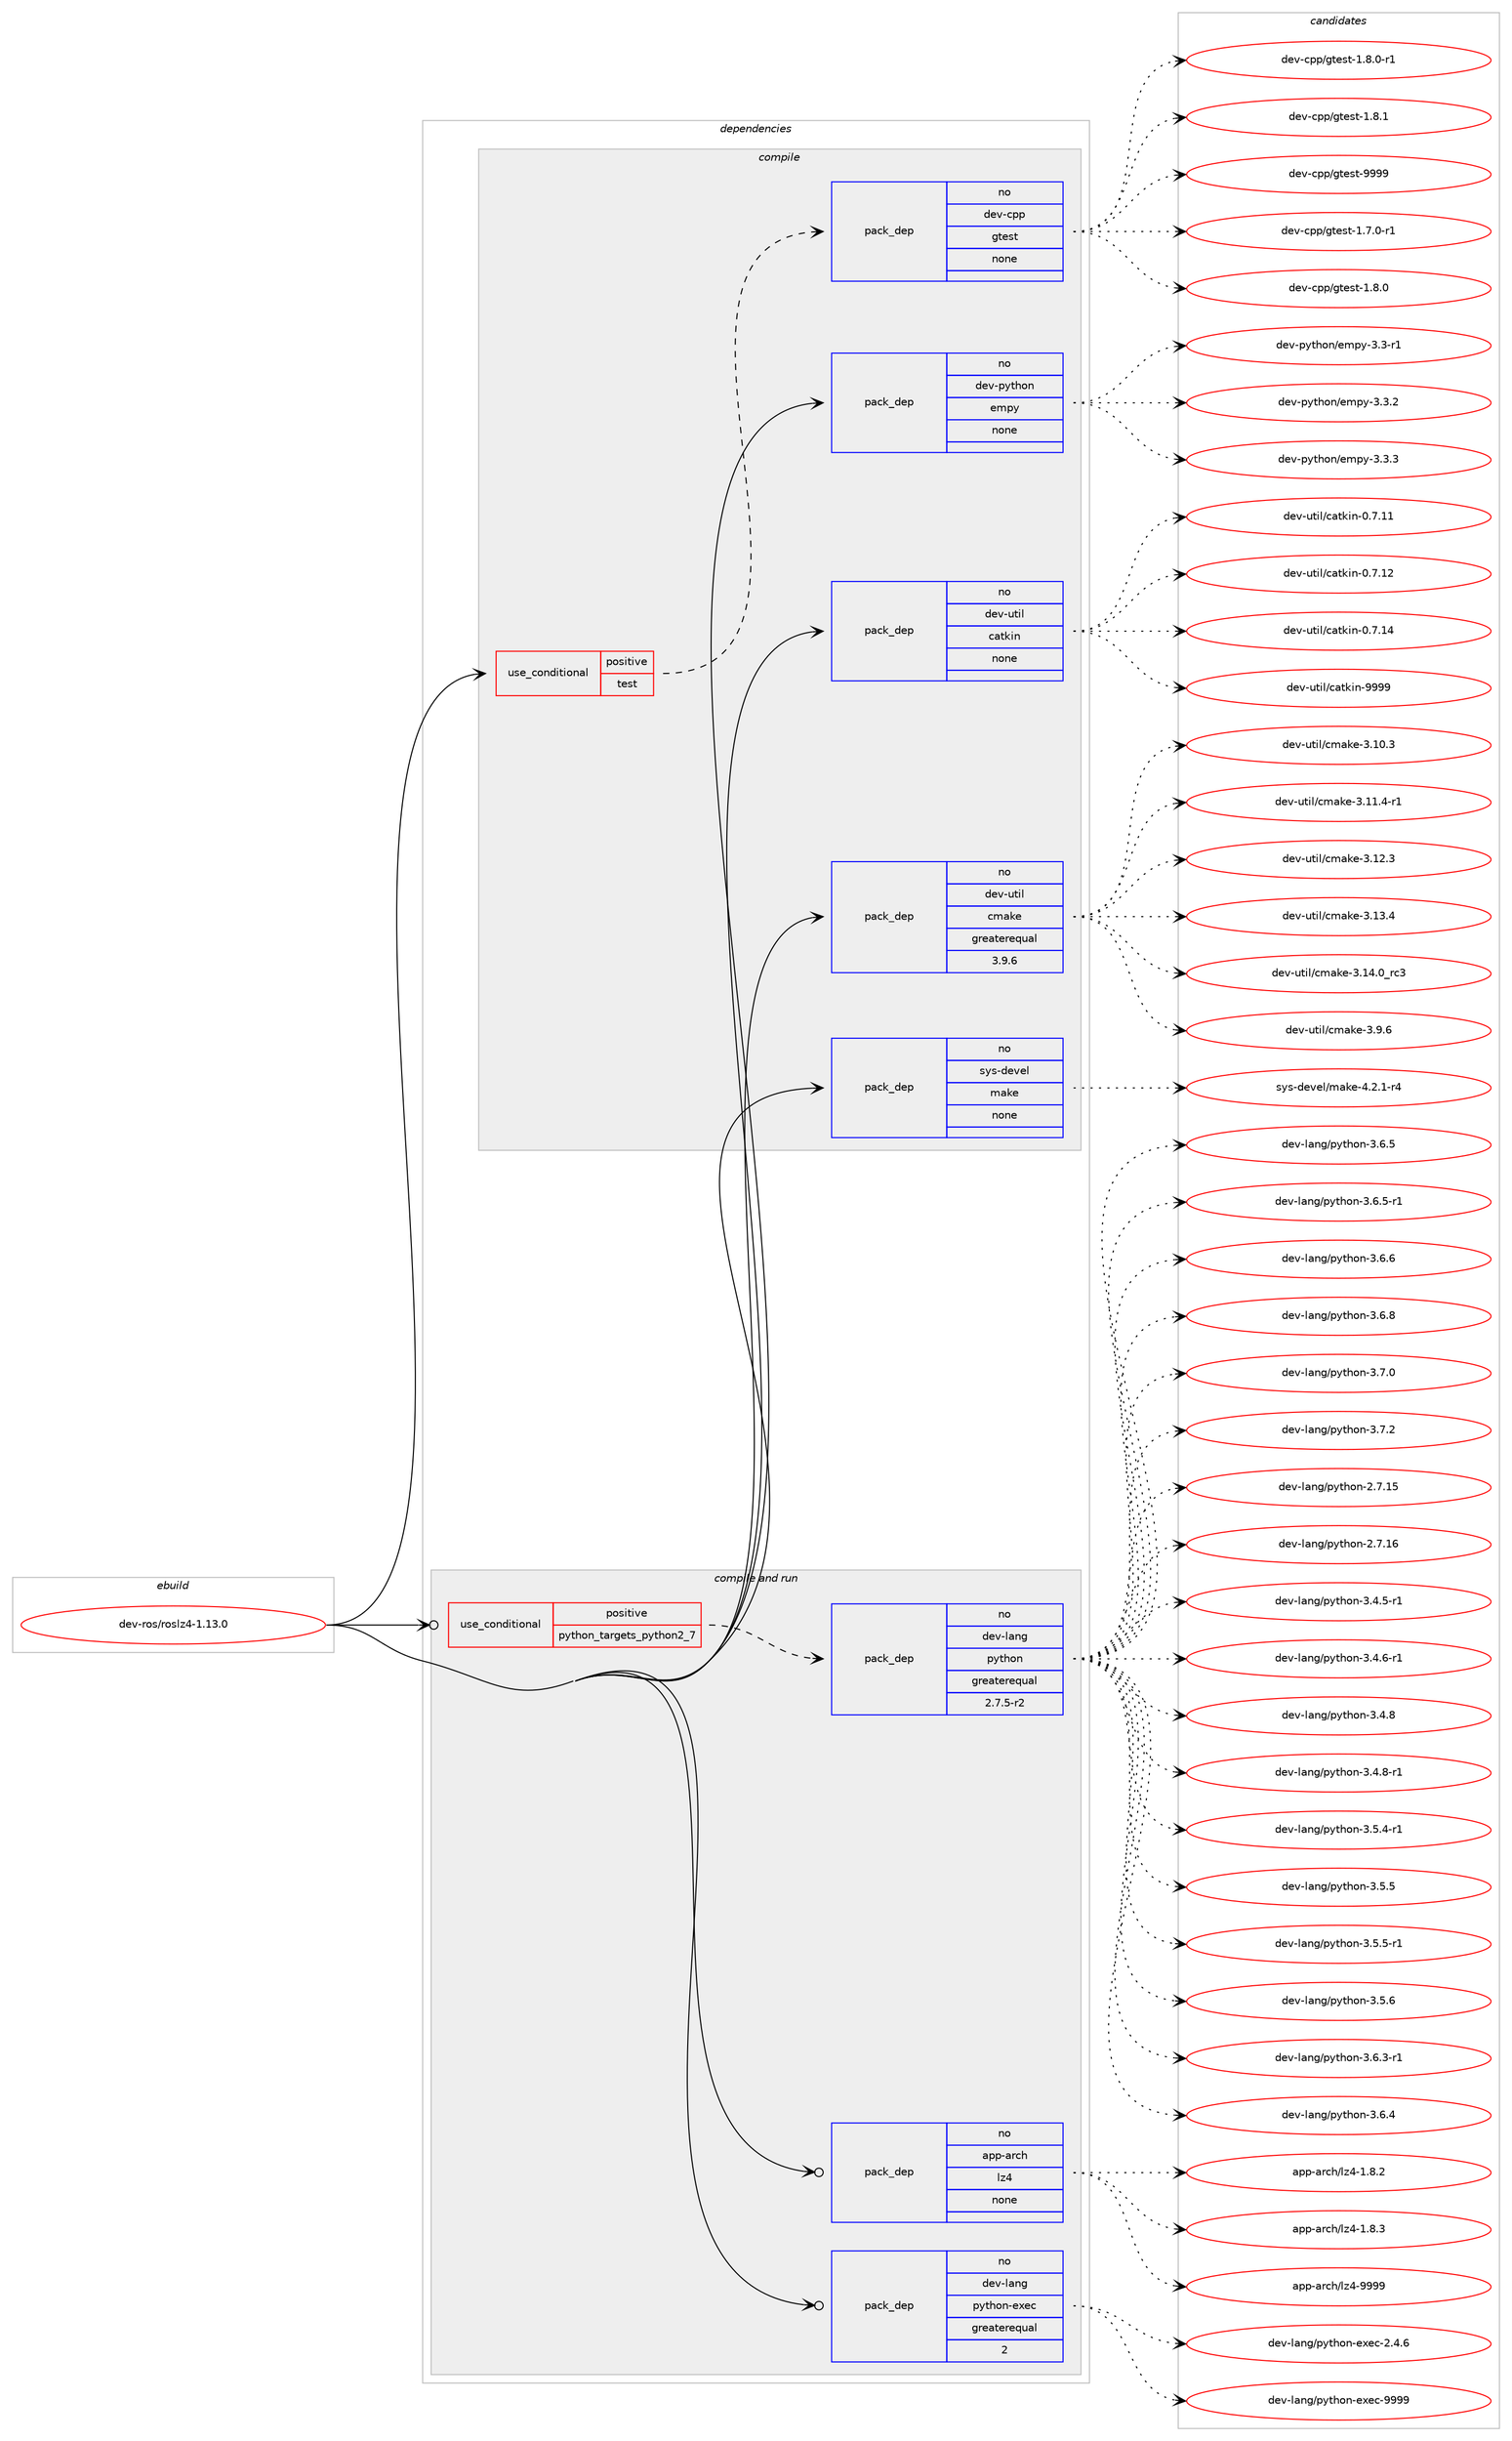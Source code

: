 digraph prolog {

# *************
# Graph options
# *************

newrank=true;
concentrate=true;
compound=true;
graph [rankdir=LR,fontname=Helvetica,fontsize=10,ranksep=1.5];#, ranksep=2.5, nodesep=0.2];
edge  [arrowhead=vee];
node  [fontname=Helvetica,fontsize=10];

# **********
# The ebuild
# **********

subgraph cluster_leftcol {
color=gray;
rank=same;
label=<<i>ebuild</i>>;
id [label="dev-ros/roslz4-1.13.0", color=red, width=4, href="../dev-ros/roslz4-1.13.0.svg"];
}

# ****************
# The dependencies
# ****************

subgraph cluster_midcol {
color=gray;
label=<<i>dependencies</i>>;
subgraph cluster_compile {
fillcolor="#eeeeee";
style=filled;
label=<<i>compile</i>>;
subgraph cond389973 {
dependency1465816 [label=<<TABLE BORDER="0" CELLBORDER="1" CELLSPACING="0" CELLPADDING="4"><TR><TD ROWSPAN="3" CELLPADDING="10">use_conditional</TD></TR><TR><TD>positive</TD></TR><TR><TD>test</TD></TR></TABLE>>, shape=none, color=red];
subgraph pack1052453 {
dependency1465817 [label=<<TABLE BORDER="0" CELLBORDER="1" CELLSPACING="0" CELLPADDING="4" WIDTH="220"><TR><TD ROWSPAN="6" CELLPADDING="30">pack_dep</TD></TR><TR><TD WIDTH="110">no</TD></TR><TR><TD>dev-cpp</TD></TR><TR><TD>gtest</TD></TR><TR><TD>none</TD></TR><TR><TD></TD></TR></TABLE>>, shape=none, color=blue];
}
dependency1465816:e -> dependency1465817:w [weight=20,style="dashed",arrowhead="vee"];
}
id:e -> dependency1465816:w [weight=20,style="solid",arrowhead="vee"];
subgraph pack1052454 {
dependency1465818 [label=<<TABLE BORDER="0" CELLBORDER="1" CELLSPACING="0" CELLPADDING="4" WIDTH="220"><TR><TD ROWSPAN="6" CELLPADDING="30">pack_dep</TD></TR><TR><TD WIDTH="110">no</TD></TR><TR><TD>dev-python</TD></TR><TR><TD>empy</TD></TR><TR><TD>none</TD></TR><TR><TD></TD></TR></TABLE>>, shape=none, color=blue];
}
id:e -> dependency1465818:w [weight=20,style="solid",arrowhead="vee"];
subgraph pack1052455 {
dependency1465819 [label=<<TABLE BORDER="0" CELLBORDER="1" CELLSPACING="0" CELLPADDING="4" WIDTH="220"><TR><TD ROWSPAN="6" CELLPADDING="30">pack_dep</TD></TR><TR><TD WIDTH="110">no</TD></TR><TR><TD>dev-util</TD></TR><TR><TD>catkin</TD></TR><TR><TD>none</TD></TR><TR><TD></TD></TR></TABLE>>, shape=none, color=blue];
}
id:e -> dependency1465819:w [weight=20,style="solid",arrowhead="vee"];
subgraph pack1052456 {
dependency1465820 [label=<<TABLE BORDER="0" CELLBORDER="1" CELLSPACING="0" CELLPADDING="4" WIDTH="220"><TR><TD ROWSPAN="6" CELLPADDING="30">pack_dep</TD></TR><TR><TD WIDTH="110">no</TD></TR><TR><TD>dev-util</TD></TR><TR><TD>cmake</TD></TR><TR><TD>greaterequal</TD></TR><TR><TD>3.9.6</TD></TR></TABLE>>, shape=none, color=blue];
}
id:e -> dependency1465820:w [weight=20,style="solid",arrowhead="vee"];
subgraph pack1052457 {
dependency1465821 [label=<<TABLE BORDER="0" CELLBORDER="1" CELLSPACING="0" CELLPADDING="4" WIDTH="220"><TR><TD ROWSPAN="6" CELLPADDING="30">pack_dep</TD></TR><TR><TD WIDTH="110">no</TD></TR><TR><TD>sys-devel</TD></TR><TR><TD>make</TD></TR><TR><TD>none</TD></TR><TR><TD></TD></TR></TABLE>>, shape=none, color=blue];
}
id:e -> dependency1465821:w [weight=20,style="solid",arrowhead="vee"];
}
subgraph cluster_compileandrun {
fillcolor="#eeeeee";
style=filled;
label=<<i>compile and run</i>>;
subgraph cond389974 {
dependency1465822 [label=<<TABLE BORDER="0" CELLBORDER="1" CELLSPACING="0" CELLPADDING="4"><TR><TD ROWSPAN="3" CELLPADDING="10">use_conditional</TD></TR><TR><TD>positive</TD></TR><TR><TD>python_targets_python2_7</TD></TR></TABLE>>, shape=none, color=red];
subgraph pack1052458 {
dependency1465823 [label=<<TABLE BORDER="0" CELLBORDER="1" CELLSPACING="0" CELLPADDING="4" WIDTH="220"><TR><TD ROWSPAN="6" CELLPADDING="30">pack_dep</TD></TR><TR><TD WIDTH="110">no</TD></TR><TR><TD>dev-lang</TD></TR><TR><TD>python</TD></TR><TR><TD>greaterequal</TD></TR><TR><TD>2.7.5-r2</TD></TR></TABLE>>, shape=none, color=blue];
}
dependency1465822:e -> dependency1465823:w [weight=20,style="dashed",arrowhead="vee"];
}
id:e -> dependency1465822:w [weight=20,style="solid",arrowhead="odotvee"];
subgraph pack1052459 {
dependency1465824 [label=<<TABLE BORDER="0" CELLBORDER="1" CELLSPACING="0" CELLPADDING="4" WIDTH="220"><TR><TD ROWSPAN="6" CELLPADDING="30">pack_dep</TD></TR><TR><TD WIDTH="110">no</TD></TR><TR><TD>app-arch</TD></TR><TR><TD>lz4</TD></TR><TR><TD>none</TD></TR><TR><TD></TD></TR></TABLE>>, shape=none, color=blue];
}
id:e -> dependency1465824:w [weight=20,style="solid",arrowhead="odotvee"];
subgraph pack1052460 {
dependency1465825 [label=<<TABLE BORDER="0" CELLBORDER="1" CELLSPACING="0" CELLPADDING="4" WIDTH="220"><TR><TD ROWSPAN="6" CELLPADDING="30">pack_dep</TD></TR><TR><TD WIDTH="110">no</TD></TR><TR><TD>dev-lang</TD></TR><TR><TD>python-exec</TD></TR><TR><TD>greaterequal</TD></TR><TR><TD>2</TD></TR></TABLE>>, shape=none, color=blue];
}
id:e -> dependency1465825:w [weight=20,style="solid",arrowhead="odotvee"];
}
subgraph cluster_run {
fillcolor="#eeeeee";
style=filled;
label=<<i>run</i>>;
}
}

# **************
# The candidates
# **************

subgraph cluster_choices {
rank=same;
color=gray;
label=<<i>candidates</i>>;

subgraph choice1052453 {
color=black;
nodesep=1;
choice1001011184599112112471031161011151164549465546484511449 [label="dev-cpp/gtest-1.7.0-r1", color=red, width=4,href="../dev-cpp/gtest-1.7.0-r1.svg"];
choice100101118459911211247103116101115116454946564648 [label="dev-cpp/gtest-1.8.0", color=red, width=4,href="../dev-cpp/gtest-1.8.0.svg"];
choice1001011184599112112471031161011151164549465646484511449 [label="dev-cpp/gtest-1.8.0-r1", color=red, width=4,href="../dev-cpp/gtest-1.8.0-r1.svg"];
choice100101118459911211247103116101115116454946564649 [label="dev-cpp/gtest-1.8.1", color=red, width=4,href="../dev-cpp/gtest-1.8.1.svg"];
choice1001011184599112112471031161011151164557575757 [label="dev-cpp/gtest-9999", color=red, width=4,href="../dev-cpp/gtest-9999.svg"];
dependency1465817:e -> choice1001011184599112112471031161011151164549465546484511449:w [style=dotted,weight="100"];
dependency1465817:e -> choice100101118459911211247103116101115116454946564648:w [style=dotted,weight="100"];
dependency1465817:e -> choice1001011184599112112471031161011151164549465646484511449:w [style=dotted,weight="100"];
dependency1465817:e -> choice100101118459911211247103116101115116454946564649:w [style=dotted,weight="100"];
dependency1465817:e -> choice1001011184599112112471031161011151164557575757:w [style=dotted,weight="100"];
}
subgraph choice1052454 {
color=black;
nodesep=1;
choice1001011184511212111610411111047101109112121455146514511449 [label="dev-python/empy-3.3-r1", color=red, width=4,href="../dev-python/empy-3.3-r1.svg"];
choice1001011184511212111610411111047101109112121455146514650 [label="dev-python/empy-3.3.2", color=red, width=4,href="../dev-python/empy-3.3.2.svg"];
choice1001011184511212111610411111047101109112121455146514651 [label="dev-python/empy-3.3.3", color=red, width=4,href="../dev-python/empy-3.3.3.svg"];
dependency1465818:e -> choice1001011184511212111610411111047101109112121455146514511449:w [style=dotted,weight="100"];
dependency1465818:e -> choice1001011184511212111610411111047101109112121455146514650:w [style=dotted,weight="100"];
dependency1465818:e -> choice1001011184511212111610411111047101109112121455146514651:w [style=dotted,weight="100"];
}
subgraph choice1052455 {
color=black;
nodesep=1;
choice1001011184511711610510847999711610710511045484655464949 [label="dev-util/catkin-0.7.11", color=red, width=4,href="../dev-util/catkin-0.7.11.svg"];
choice1001011184511711610510847999711610710511045484655464950 [label="dev-util/catkin-0.7.12", color=red, width=4,href="../dev-util/catkin-0.7.12.svg"];
choice1001011184511711610510847999711610710511045484655464952 [label="dev-util/catkin-0.7.14", color=red, width=4,href="../dev-util/catkin-0.7.14.svg"];
choice100101118451171161051084799971161071051104557575757 [label="dev-util/catkin-9999", color=red, width=4,href="../dev-util/catkin-9999.svg"];
dependency1465819:e -> choice1001011184511711610510847999711610710511045484655464949:w [style=dotted,weight="100"];
dependency1465819:e -> choice1001011184511711610510847999711610710511045484655464950:w [style=dotted,weight="100"];
dependency1465819:e -> choice1001011184511711610510847999711610710511045484655464952:w [style=dotted,weight="100"];
dependency1465819:e -> choice100101118451171161051084799971161071051104557575757:w [style=dotted,weight="100"];
}
subgraph choice1052456 {
color=black;
nodesep=1;
choice1001011184511711610510847991099710710145514649484651 [label="dev-util/cmake-3.10.3", color=red, width=4,href="../dev-util/cmake-3.10.3.svg"];
choice10010111845117116105108479910997107101455146494946524511449 [label="dev-util/cmake-3.11.4-r1", color=red, width=4,href="../dev-util/cmake-3.11.4-r1.svg"];
choice1001011184511711610510847991099710710145514649504651 [label="dev-util/cmake-3.12.3", color=red, width=4,href="../dev-util/cmake-3.12.3.svg"];
choice1001011184511711610510847991099710710145514649514652 [label="dev-util/cmake-3.13.4", color=red, width=4,href="../dev-util/cmake-3.13.4.svg"];
choice1001011184511711610510847991099710710145514649524648951149951 [label="dev-util/cmake-3.14.0_rc3", color=red, width=4,href="../dev-util/cmake-3.14.0_rc3.svg"];
choice10010111845117116105108479910997107101455146574654 [label="dev-util/cmake-3.9.6", color=red, width=4,href="../dev-util/cmake-3.9.6.svg"];
dependency1465820:e -> choice1001011184511711610510847991099710710145514649484651:w [style=dotted,weight="100"];
dependency1465820:e -> choice10010111845117116105108479910997107101455146494946524511449:w [style=dotted,weight="100"];
dependency1465820:e -> choice1001011184511711610510847991099710710145514649504651:w [style=dotted,weight="100"];
dependency1465820:e -> choice1001011184511711610510847991099710710145514649514652:w [style=dotted,weight="100"];
dependency1465820:e -> choice1001011184511711610510847991099710710145514649524648951149951:w [style=dotted,weight="100"];
dependency1465820:e -> choice10010111845117116105108479910997107101455146574654:w [style=dotted,weight="100"];
}
subgraph choice1052457 {
color=black;
nodesep=1;
choice1151211154510010111810110847109971071014552465046494511452 [label="sys-devel/make-4.2.1-r4", color=red, width=4,href="../sys-devel/make-4.2.1-r4.svg"];
dependency1465821:e -> choice1151211154510010111810110847109971071014552465046494511452:w [style=dotted,weight="100"];
}
subgraph choice1052458 {
color=black;
nodesep=1;
choice10010111845108971101034711212111610411111045504655464953 [label="dev-lang/python-2.7.15", color=red, width=4,href="../dev-lang/python-2.7.15.svg"];
choice10010111845108971101034711212111610411111045504655464954 [label="dev-lang/python-2.7.16", color=red, width=4,href="../dev-lang/python-2.7.16.svg"];
choice1001011184510897110103471121211161041111104551465246534511449 [label="dev-lang/python-3.4.5-r1", color=red, width=4,href="../dev-lang/python-3.4.5-r1.svg"];
choice1001011184510897110103471121211161041111104551465246544511449 [label="dev-lang/python-3.4.6-r1", color=red, width=4,href="../dev-lang/python-3.4.6-r1.svg"];
choice100101118451089711010347112121116104111110455146524656 [label="dev-lang/python-3.4.8", color=red, width=4,href="../dev-lang/python-3.4.8.svg"];
choice1001011184510897110103471121211161041111104551465246564511449 [label="dev-lang/python-3.4.8-r1", color=red, width=4,href="../dev-lang/python-3.4.8-r1.svg"];
choice1001011184510897110103471121211161041111104551465346524511449 [label="dev-lang/python-3.5.4-r1", color=red, width=4,href="../dev-lang/python-3.5.4-r1.svg"];
choice100101118451089711010347112121116104111110455146534653 [label="dev-lang/python-3.5.5", color=red, width=4,href="../dev-lang/python-3.5.5.svg"];
choice1001011184510897110103471121211161041111104551465346534511449 [label="dev-lang/python-3.5.5-r1", color=red, width=4,href="../dev-lang/python-3.5.5-r1.svg"];
choice100101118451089711010347112121116104111110455146534654 [label="dev-lang/python-3.5.6", color=red, width=4,href="../dev-lang/python-3.5.6.svg"];
choice1001011184510897110103471121211161041111104551465446514511449 [label="dev-lang/python-3.6.3-r1", color=red, width=4,href="../dev-lang/python-3.6.3-r1.svg"];
choice100101118451089711010347112121116104111110455146544652 [label="dev-lang/python-3.6.4", color=red, width=4,href="../dev-lang/python-3.6.4.svg"];
choice100101118451089711010347112121116104111110455146544653 [label="dev-lang/python-3.6.5", color=red, width=4,href="../dev-lang/python-3.6.5.svg"];
choice1001011184510897110103471121211161041111104551465446534511449 [label="dev-lang/python-3.6.5-r1", color=red, width=4,href="../dev-lang/python-3.6.5-r1.svg"];
choice100101118451089711010347112121116104111110455146544654 [label="dev-lang/python-3.6.6", color=red, width=4,href="../dev-lang/python-3.6.6.svg"];
choice100101118451089711010347112121116104111110455146544656 [label="dev-lang/python-3.6.8", color=red, width=4,href="../dev-lang/python-3.6.8.svg"];
choice100101118451089711010347112121116104111110455146554648 [label="dev-lang/python-3.7.0", color=red, width=4,href="../dev-lang/python-3.7.0.svg"];
choice100101118451089711010347112121116104111110455146554650 [label="dev-lang/python-3.7.2", color=red, width=4,href="../dev-lang/python-3.7.2.svg"];
dependency1465823:e -> choice10010111845108971101034711212111610411111045504655464953:w [style=dotted,weight="100"];
dependency1465823:e -> choice10010111845108971101034711212111610411111045504655464954:w [style=dotted,weight="100"];
dependency1465823:e -> choice1001011184510897110103471121211161041111104551465246534511449:w [style=dotted,weight="100"];
dependency1465823:e -> choice1001011184510897110103471121211161041111104551465246544511449:w [style=dotted,weight="100"];
dependency1465823:e -> choice100101118451089711010347112121116104111110455146524656:w [style=dotted,weight="100"];
dependency1465823:e -> choice1001011184510897110103471121211161041111104551465246564511449:w [style=dotted,weight="100"];
dependency1465823:e -> choice1001011184510897110103471121211161041111104551465346524511449:w [style=dotted,weight="100"];
dependency1465823:e -> choice100101118451089711010347112121116104111110455146534653:w [style=dotted,weight="100"];
dependency1465823:e -> choice1001011184510897110103471121211161041111104551465346534511449:w [style=dotted,weight="100"];
dependency1465823:e -> choice100101118451089711010347112121116104111110455146534654:w [style=dotted,weight="100"];
dependency1465823:e -> choice1001011184510897110103471121211161041111104551465446514511449:w [style=dotted,weight="100"];
dependency1465823:e -> choice100101118451089711010347112121116104111110455146544652:w [style=dotted,weight="100"];
dependency1465823:e -> choice100101118451089711010347112121116104111110455146544653:w [style=dotted,weight="100"];
dependency1465823:e -> choice1001011184510897110103471121211161041111104551465446534511449:w [style=dotted,weight="100"];
dependency1465823:e -> choice100101118451089711010347112121116104111110455146544654:w [style=dotted,weight="100"];
dependency1465823:e -> choice100101118451089711010347112121116104111110455146544656:w [style=dotted,weight="100"];
dependency1465823:e -> choice100101118451089711010347112121116104111110455146554648:w [style=dotted,weight="100"];
dependency1465823:e -> choice100101118451089711010347112121116104111110455146554650:w [style=dotted,weight="100"];
}
subgraph choice1052459 {
color=black;
nodesep=1;
choice971121124597114991044710812252454946564650 [label="app-arch/lz4-1.8.2", color=red, width=4,href="../app-arch/lz4-1.8.2.svg"];
choice971121124597114991044710812252454946564651 [label="app-arch/lz4-1.8.3", color=red, width=4,href="../app-arch/lz4-1.8.3.svg"];
choice9711211245971149910447108122524557575757 [label="app-arch/lz4-9999", color=red, width=4,href="../app-arch/lz4-9999.svg"];
dependency1465824:e -> choice971121124597114991044710812252454946564650:w [style=dotted,weight="100"];
dependency1465824:e -> choice971121124597114991044710812252454946564651:w [style=dotted,weight="100"];
dependency1465824:e -> choice9711211245971149910447108122524557575757:w [style=dotted,weight="100"];
}
subgraph choice1052460 {
color=black;
nodesep=1;
choice1001011184510897110103471121211161041111104510112010199455046524654 [label="dev-lang/python-exec-2.4.6", color=red, width=4,href="../dev-lang/python-exec-2.4.6.svg"];
choice10010111845108971101034711212111610411111045101120101994557575757 [label="dev-lang/python-exec-9999", color=red, width=4,href="../dev-lang/python-exec-9999.svg"];
dependency1465825:e -> choice1001011184510897110103471121211161041111104510112010199455046524654:w [style=dotted,weight="100"];
dependency1465825:e -> choice10010111845108971101034711212111610411111045101120101994557575757:w [style=dotted,weight="100"];
}
}

}
